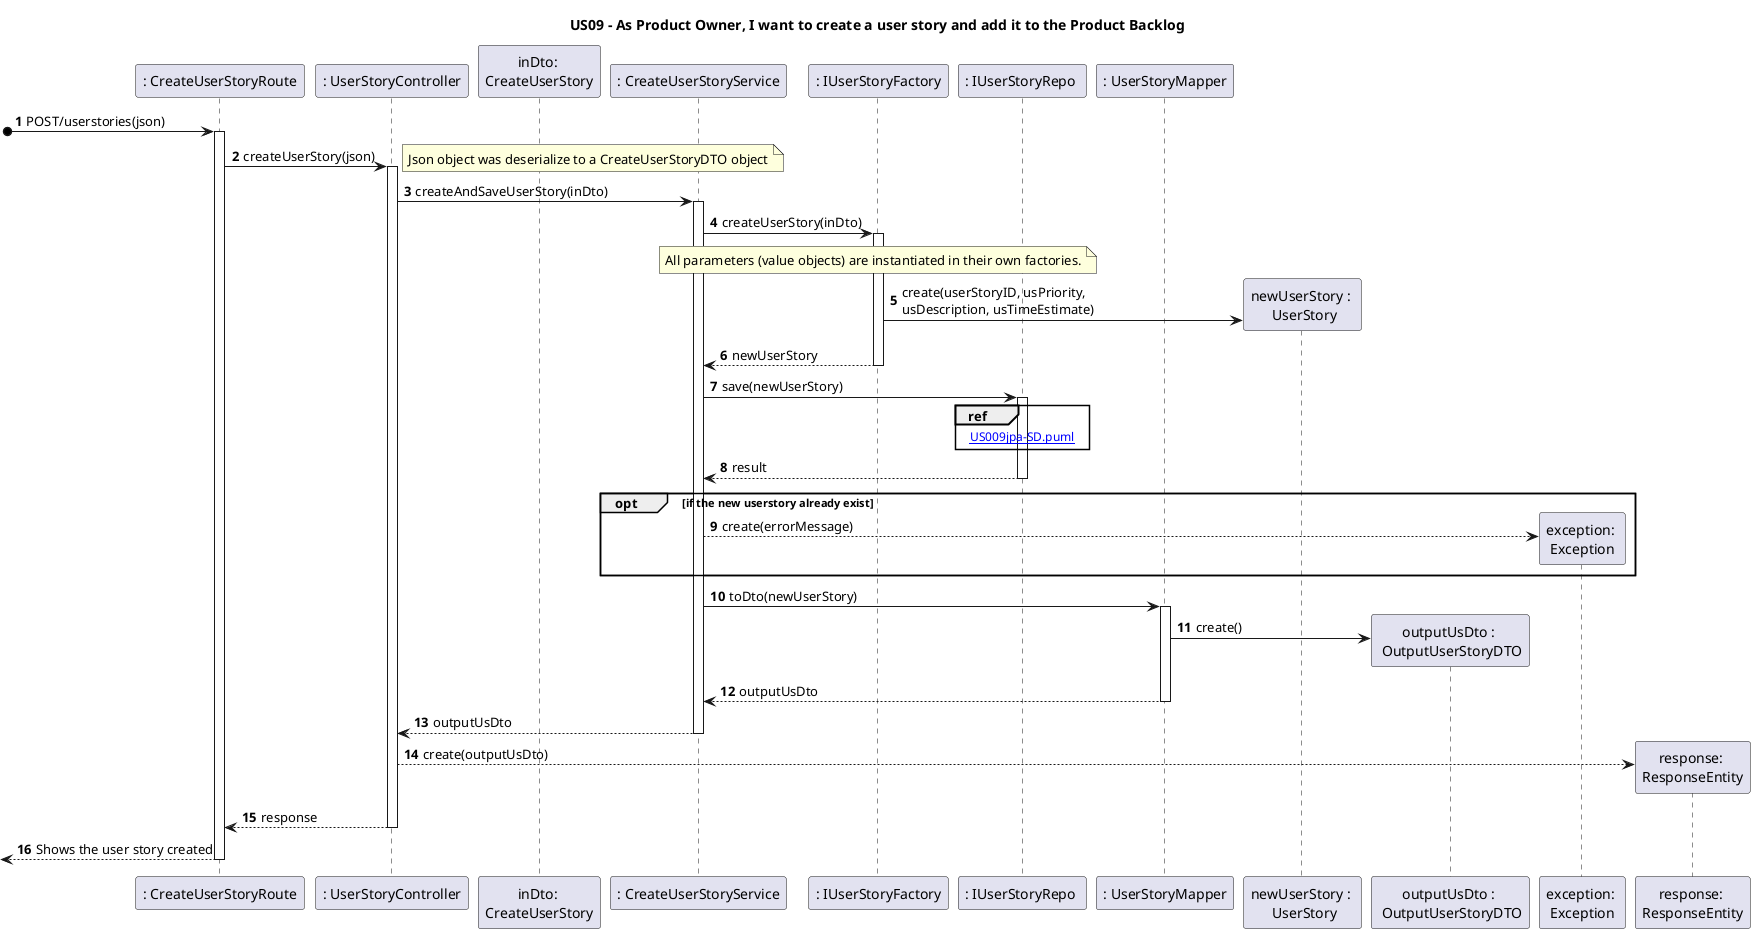 @startuml
'https://plantuml.com/sequence-diagram

title US09 - As Product Owner, I want to create a user story and add it to the Product Backlog

autoactivate on
autonumber


participant ": CreateUserStoryRoute" as System
participant ": UserStoryController" as Ctrl
participant "inDto: \nCreateUserStory" as dto
participant ": CreateUserStoryService" as appService
participant ": IUserStoryFactory" as factory
participant ": IUserStoryRepo " as usStore
participant ": UserStoryMapper" as usMapper
participant "newUserStory : \n UserStory" as us
participant "outputUsDto : \n OutputUserStoryDTO" as outDto
participant "exception: \nException" as exc
participant "response: \nResponseEntity" as json



[o-> System: POST/userstories(json)
System -> Ctrl: createUserStory(json)
note right
Json object was deserialize to a CreateUserStoryDTO object
end note
Ctrl -> appService: createAndSaveUserStory(inDto)
appService -> factory:  createUserStory(inDto)

note over factory : All parameters (value objects) are instantiated in their own factories.

factory -> us **: create(userStoryID, usPriority, \nusDescription, usTimeEstimate)
factory --> appService: newUserStory

appService-> usStore: save(newUserStory)
ref over usStore: [[US009jpa-SD.puml]]
usStore --> appService : result
opt if the new userstory already exist
appService --> exc** : create(errorMessage)
end
appService-> usMapper : toDto(newUserStory)
usMapper-> outDto **:create()
usMapper --> appService: outputUsDto
appService --> Ctrl: outputUsDto
Ctrl --> json**: create(outputUsDto)
Ctrl --> System: response
[<--System : Shows the user story created

@enduml


